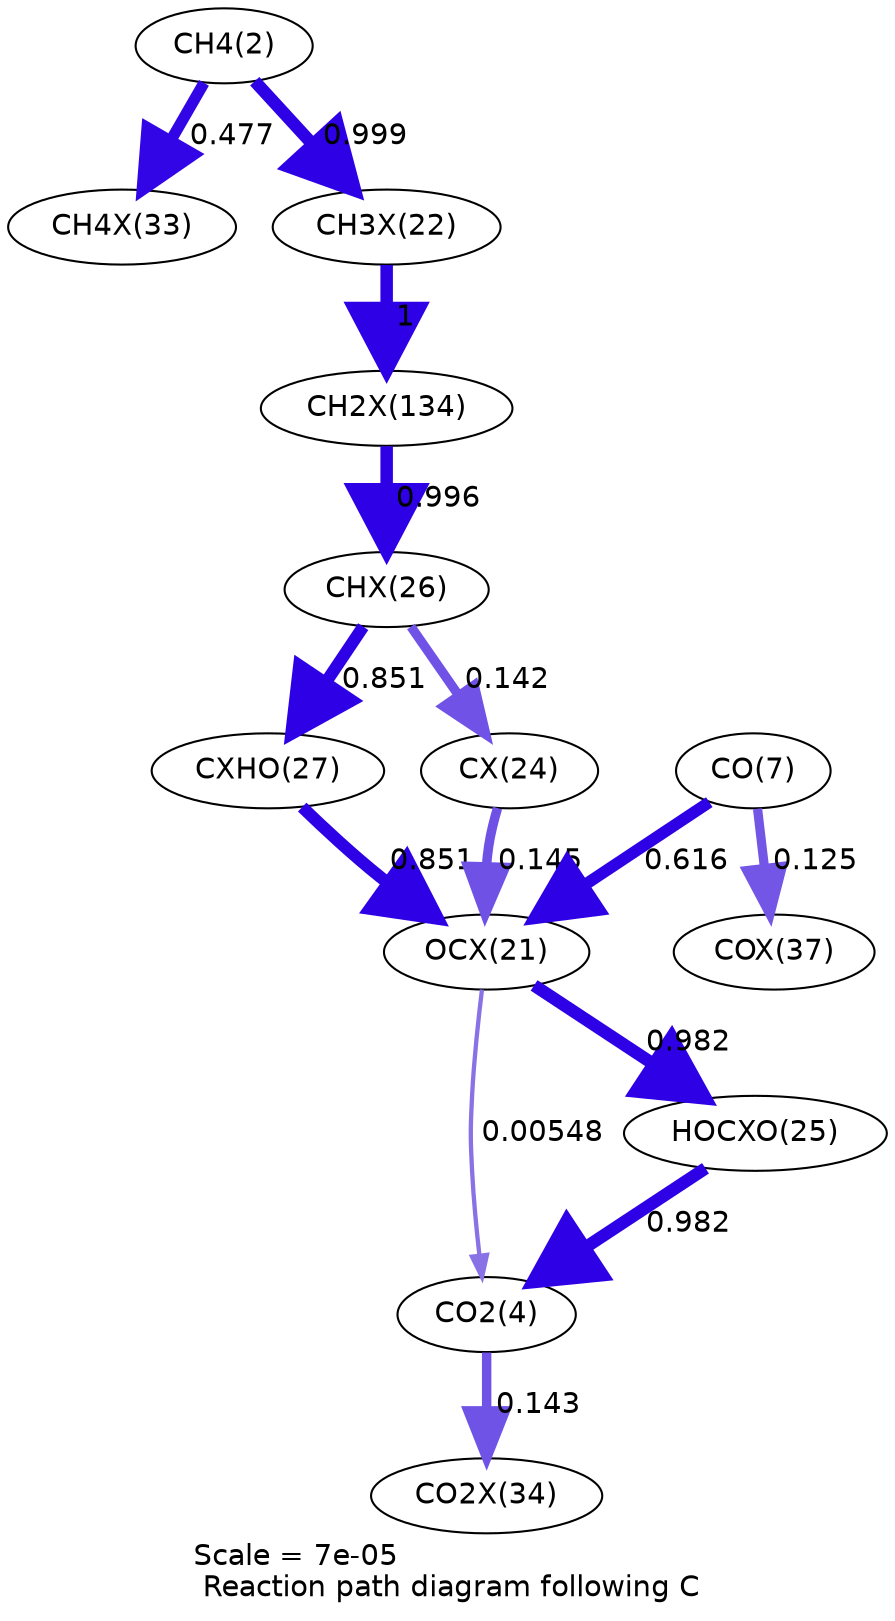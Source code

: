 digraph reaction_paths {
center=1;
s4 -> s33[fontname="Helvetica", penwidth=5.44, arrowsize=2.72, color="0.7, 0.977, 0.9"
, label=" 0.477"];
s4 -> s27[fontname="Helvetica", penwidth=6, arrowsize=3, color="0.7, 1.5, 0.9"
, label=" 0.999"];
s27 -> s40[fontname="Helvetica", penwidth=6, arrowsize=3, color="0.7, 1.5, 0.9"
, label=" 1"];
s40 -> s31[fontname="Helvetica", penwidth=6, arrowsize=3, color="0.7, 1.5, 0.9"
, label=" 0.996"];
s31 -> s32[fontname="Helvetica", penwidth=5.88, arrowsize=2.94, color="0.7, 1.35, 0.9"
, label=" 0.851"];
s31 -> s29[fontname="Helvetica", penwidth=4.52, arrowsize=2.26, color="0.7, 0.642, 0.9"
, label=" 0.142"];
s32 -> s26[fontname="Helvetica", penwidth=5.88, arrowsize=2.94, color="0.7, 1.35, 0.9"
, label=" 0.851"];
s9 -> s26[fontname="Helvetica", penwidth=5.63, arrowsize=2.82, color="0.7, 1.12, 0.9"
, label=" 0.616"];
s9 -> s37[fontname="Helvetica", penwidth=4.43, arrowsize=2.21, color="0.7, 0.625, 0.9"
, label=" 0.125"];
s26 -> s6[fontname="Helvetica", penwidth=2.07, arrowsize=1.03, color="0.7, 0.505, 0.9"
, label=" 0.00548"];
s26 -> s30[fontname="Helvetica", penwidth=5.99, arrowsize=2.99, color="0.7, 1.48, 0.9"
, label=" 0.982"];
s29 -> s26[fontname="Helvetica", penwidth=4.54, arrowsize=2.27, color="0.7, 0.645, 0.9"
, label=" 0.145"];
s30 -> s6[fontname="Helvetica", penwidth=5.99, arrowsize=2.99, color="0.7, 1.48, 0.9"
, label=" 0.982"];
s6 -> s34[fontname="Helvetica", penwidth=4.53, arrowsize=2.26, color="0.7, 0.643, 0.9"
, label=" 0.143"];
s4 [ fontname="Helvetica", label="CH4(2)"];
s6 [ fontname="Helvetica", label="CO2(4)"];
s9 [ fontname="Helvetica", label="CO(7)"];
s26 [ fontname="Helvetica", label="OCX(21)"];
s27 [ fontname="Helvetica", label="CH3X(22)"];
s29 [ fontname="Helvetica", label="CX(24)"];
s30 [ fontname="Helvetica", label="HOCXO(25)"];
s31 [ fontname="Helvetica", label="CHX(26)"];
s32 [ fontname="Helvetica", label="CXHO(27)"];
s33 [ fontname="Helvetica", label="CH4X(33)"];
s34 [ fontname="Helvetica", label="CO2X(34)"];
s37 [ fontname="Helvetica", label="COX(37)"];
s40 [ fontname="Helvetica", label="CH2X(134)"];
 label = "Scale = 7e-05\l Reaction path diagram following C";
 fontname = "Helvetica";
}
